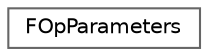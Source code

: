 digraph "Graphical Class Hierarchy"
{
 // INTERACTIVE_SVG=YES
 // LATEX_PDF_SIZE
  bgcolor="transparent";
  edge [fontname=Helvetica,fontsize=10,labelfontname=Helvetica,labelfontsize=10];
  node [fontname=Helvetica,fontsize=10,shape=box,height=0.2,width=0.4];
  rankdir="LR";
  Node0 [id="Node000000",label="FOpParameters",height=0.2,width=0.4,color="grey40", fillcolor="white", style="filled",URL="$d6/dd7/structFOpParameters.html",tooltip="Struct for storing binary operator definition parameters."];
}
